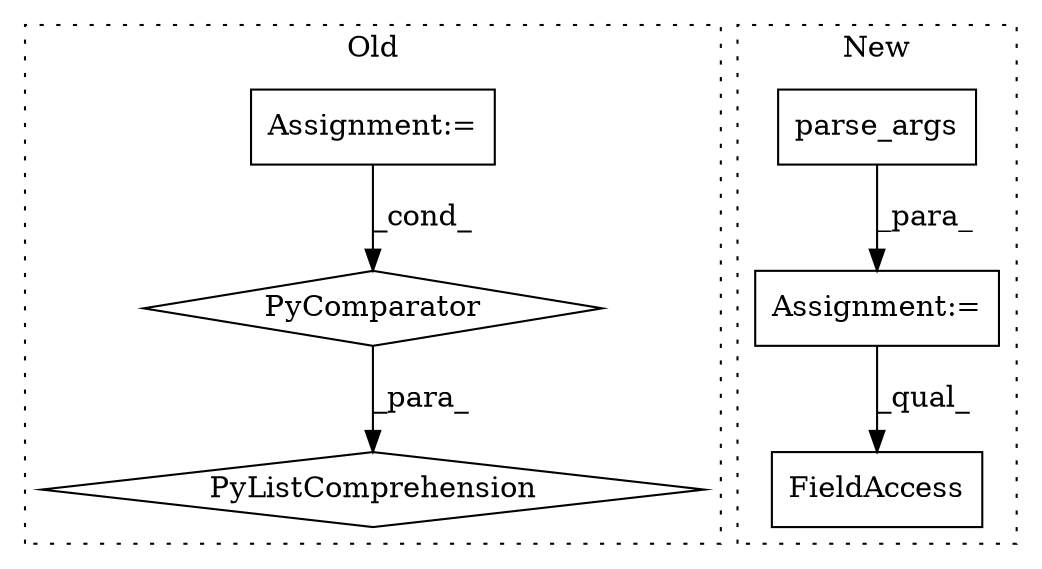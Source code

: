 digraph G {
subgraph cluster0 {
1 [label="PyListComprehension" a="109" s="1214" l="129" shape="diamond"];
4 [label="PyComparator" a="113" s="1292" l="43" shape="diamond"];
5 [label="Assignment:=" a="7" s="1292" l="43" shape="box"];
label = "Old";
style="dotted";
}
subgraph cluster1 {
2 [label="parse_args" a="32" s="1631" l="12" shape="box"];
3 [label="Assignment:=" a="7" s="1623" l="1" shape="box"];
6 [label="FieldAccess" a="22" s="1724" l="11" shape="box"];
label = "New";
style="dotted";
}
2 -> 3 [label="_para_"];
3 -> 6 [label="_qual_"];
4 -> 1 [label="_para_"];
5 -> 4 [label="_cond_"];
}